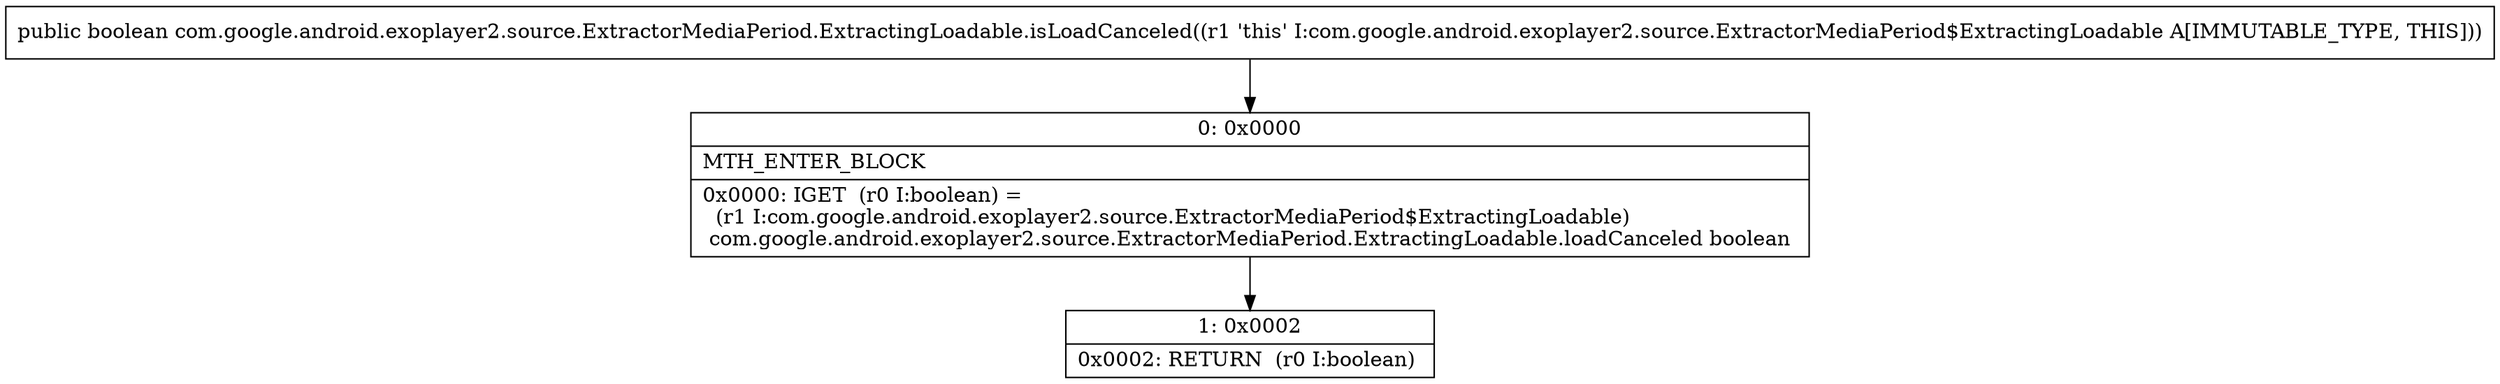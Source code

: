 digraph "CFG forcom.google.android.exoplayer2.source.ExtractorMediaPeriod.ExtractingLoadable.isLoadCanceled()Z" {
Node_0 [shape=record,label="{0\:\ 0x0000|MTH_ENTER_BLOCK\l|0x0000: IGET  (r0 I:boolean) = \l  (r1 I:com.google.android.exoplayer2.source.ExtractorMediaPeriod$ExtractingLoadable)\l com.google.android.exoplayer2.source.ExtractorMediaPeriod.ExtractingLoadable.loadCanceled boolean \l}"];
Node_1 [shape=record,label="{1\:\ 0x0002|0x0002: RETURN  (r0 I:boolean) \l}"];
MethodNode[shape=record,label="{public boolean com.google.android.exoplayer2.source.ExtractorMediaPeriod.ExtractingLoadable.isLoadCanceled((r1 'this' I:com.google.android.exoplayer2.source.ExtractorMediaPeriod$ExtractingLoadable A[IMMUTABLE_TYPE, THIS])) }"];
MethodNode -> Node_0;
Node_0 -> Node_1;
}

